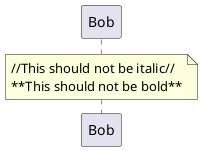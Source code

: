 {
  "sha1": "qd6lp1l2m2vxhojdwjk5p7wchyinyx3",
  "insertion": {
    "when": "2024-06-04T17:28:42.287Z",
    "user": "plantuml@gmail.com"
  }
}
@startuml
note over Bob
~//This should not be italic//
~**This should not be bold**
end note
@enduml
